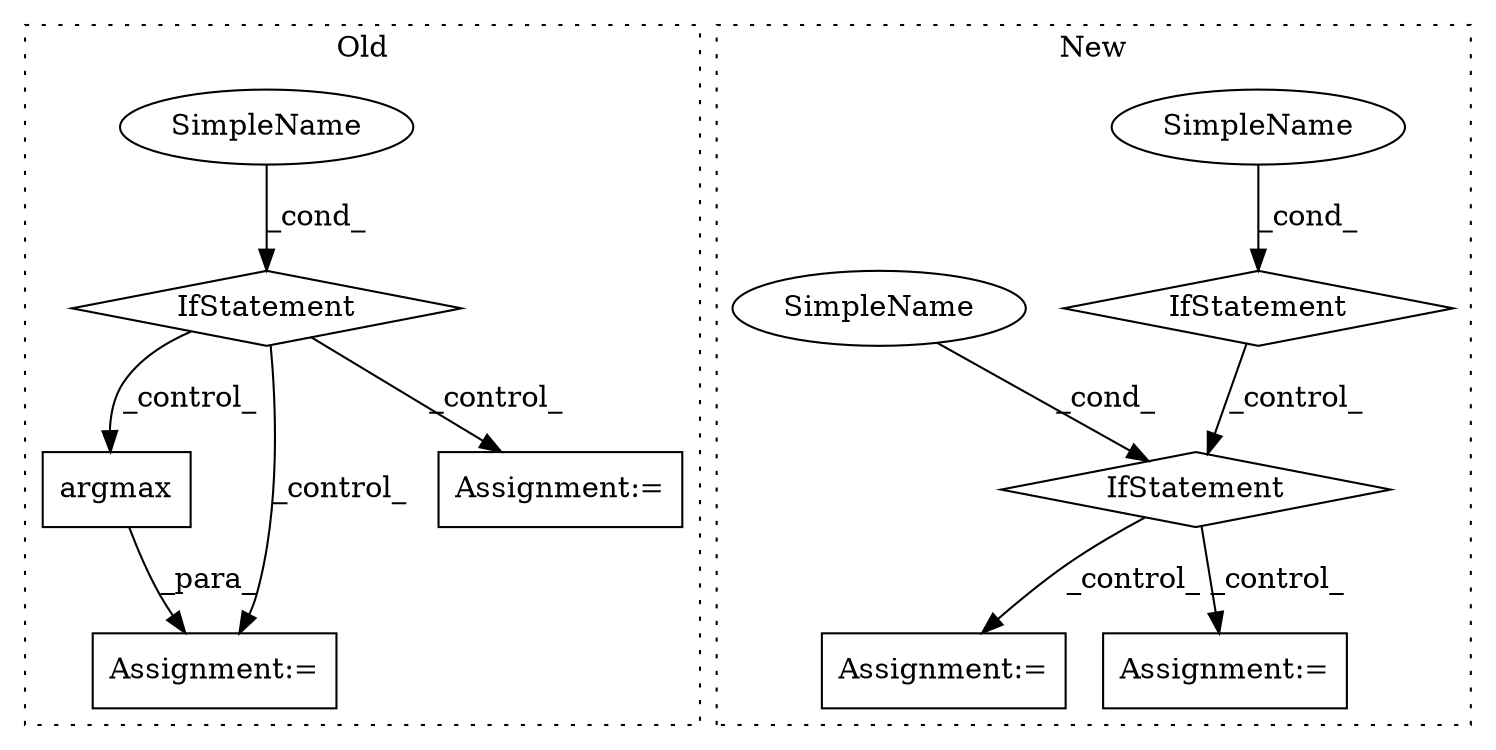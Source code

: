 digraph G {
subgraph cluster0 {
1 [label="argmax" a="32" s="6161,6189" l="7,1" shape="box"];
3 [label="Assignment:=" a="7" s="6146" l="1" shape="box"];
4 [label="SimpleName" a="42" s="" l="" shape="ellipse"];
5 [label="IfStatement" a="25" s="5979,5998" l="4,2" shape="diamond"];
6 [label="Assignment:=" a="7" s="6014" l="1" shape="box"];
label = "Old";
style="dotted";
}
subgraph cluster1 {
2 [label="IfStatement" a="25" s="5948,5975" l="4,2" shape="diamond"];
7 [label="SimpleName" a="42" s="" l="" shape="ellipse"];
8 [label="IfStatement" a="25" s="6011,6042" l="4,2" shape="diamond"];
9 [label="Assignment:=" a="7" s="6060" l="1" shape="box"];
10 [label="SimpleName" a="42" s="" l="" shape="ellipse"];
11 [label="Assignment:=" a="7" s="6110" l="1" shape="box"];
label = "New";
style="dotted";
}
1 -> 3 [label="_para_"];
2 -> 8 [label="_control_"];
4 -> 5 [label="_cond_"];
5 -> 3 [label="_control_"];
5 -> 1 [label="_control_"];
5 -> 6 [label="_control_"];
7 -> 2 [label="_cond_"];
8 -> 9 [label="_control_"];
8 -> 11 [label="_control_"];
10 -> 8 [label="_cond_"];
}